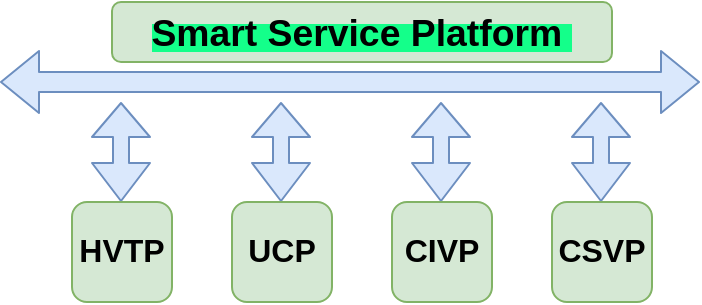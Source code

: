 <mxfile version="14.2.9" type="github">
  <diagram id="RkJOZgk53DZ264z--OiG" name="Page-1">
    <mxGraphModel dx="440" dy="759" grid="1" gridSize="10" guides="1" tooltips="1" connect="1" arrows="1" fold="1" page="1" pageScale="1" pageWidth="827" pageHeight="1169" math="0" shadow="0">
      <root>
        <mxCell id="0" />
        <mxCell id="1" parent="0" />
        <mxCell id="inAP4TutDVdxz7S3iGmM-1" value="" style="shape=flexArrow;endArrow=classic;startArrow=classic;html=1;fillColor=#dae8fc;strokeColor=#6c8ebf;" edge="1" parent="1">
          <mxGeometry width="50" height="50" relative="1" as="geometry">
            <mxPoint x="64" y="360" as="sourcePoint" />
            <mxPoint x="414" y="360" as="targetPoint" />
          </mxGeometry>
        </mxCell>
        <mxCell id="inAP4TutDVdxz7S3iGmM-4" value="&lt;span style=&quot;background-color: rgb(20 , 255 , 138)&quot;&gt;&lt;span lang=&quot;EN-US&quot; class=&quot;TextRun SCXW252697036 BCX7&quot; style=&quot;margin: 0px ; padding: 0px ; text-align: justify ; font-size: 14pt ; line-height: 31.296px ; font-family: &amp;#34;calibri&amp;#34; , &amp;#34;calibri_embeddedfont&amp;#34; , &amp;#34;calibri_msfontservice&amp;#34; , sans-serif ; font-weight: bold&quot;&gt;&lt;span class=&quot;NormalTextRun SCXW252697036 BCX7&quot; style=&quot;margin: 0px ; padding: 0px&quot;&gt;Smart Service&amp;nbsp;&lt;/span&gt;&lt;/span&gt;&lt;span lang=&quot;EN-US&quot; class=&quot;TextRun SCXW252697036 BCX7&quot; style=&quot;margin: 0px ; padding: 0px ; text-align: justify ; font-size: 14pt ; line-height: 31.296px ; font-family: &amp;#34;calibri&amp;#34; , &amp;#34;calibri_embeddedfont&amp;#34; , &amp;#34;calibri_msfontservice&amp;#34; , sans-serif ; font-weight: bold&quot;&gt;&lt;span class=&quot;NormalTextRun SCXW252697036 BCX7&quot; style=&quot;margin: 0px ; padding: 0px&quot;&gt;P&lt;/span&gt;&lt;/span&gt;&lt;span lang=&quot;EN-US&quot; class=&quot;TextRun SCXW252697036 BCX7&quot; style=&quot;margin: 0px ; padding: 0px ; text-align: justify ; font-size: 14pt ; line-height: 31.296px ; font-family: &amp;#34;calibri&amp;#34; , &amp;#34;calibri_embeddedfont&amp;#34; , &amp;#34;calibri_msfontservice&amp;#34; , sans-serif ; font-weight: bold&quot;&gt;&lt;span class=&quot;NormalTextRun SCXW252697036 BCX7&quot; style=&quot;margin: 0px ; padding: 0px&quot;&gt;latform&lt;/span&gt;&lt;/span&gt;&lt;span class=&quot;EOP SCXW252697036 BCX7&quot; style=&quot;margin: 0px ; padding: 0px ; text-align: justify ; font-size: 14pt ; line-height: 31.296px ; font-family: &amp;#34;calibri&amp;#34; , &amp;#34;calibri_embeddedfont&amp;#34; , &amp;#34;calibri_msfontservice&amp;#34; , sans-serif&quot;&gt;&amp;nbsp;&lt;/span&gt;&lt;/span&gt;" style="rounded=1;whiteSpace=wrap;html=1;fillColor=#d5e8d4;strokeColor=#82b366;" vertex="1" parent="1">
          <mxGeometry x="120" y="320" width="250" height="30" as="geometry" />
        </mxCell>
        <mxCell id="inAP4TutDVdxz7S3iGmM-5" value="" style="shape=flexArrow;endArrow=classic;startArrow=classic;html=1;width=8;endSize=5.33;fillColor=#dae8fc;strokeColor=#6c8ebf;" edge="1" parent="1">
          <mxGeometry width="50" height="50" relative="1" as="geometry">
            <mxPoint x="124.5" y="420" as="sourcePoint" />
            <mxPoint x="124.5" y="370" as="targetPoint" />
          </mxGeometry>
        </mxCell>
        <mxCell id="inAP4TutDVdxz7S3iGmM-6" value="" style="shape=flexArrow;endArrow=classic;startArrow=classic;html=1;width=8;endSize=5.33;fillColor=#dae8fc;strokeColor=#6c8ebf;" edge="1" parent="1">
          <mxGeometry width="50" height="50" relative="1" as="geometry">
            <mxPoint x="204.5" y="420" as="sourcePoint" />
            <mxPoint x="204.5" y="370" as="targetPoint" />
          </mxGeometry>
        </mxCell>
        <mxCell id="inAP4TutDVdxz7S3iGmM-7" value="" style="shape=flexArrow;endArrow=classic;startArrow=classic;html=1;width=8;endSize=5.33;fillColor=#dae8fc;strokeColor=#6c8ebf;" edge="1" parent="1">
          <mxGeometry width="50" height="50" relative="1" as="geometry">
            <mxPoint x="284.5" y="420" as="sourcePoint" />
            <mxPoint x="284.5" y="370" as="targetPoint" />
          </mxGeometry>
        </mxCell>
        <mxCell id="inAP4TutDVdxz7S3iGmM-8" value="" style="shape=flexArrow;endArrow=classic;startArrow=classic;html=1;width=8;endSize=5.33;fillColor=#dae8fc;strokeColor=#6c8ebf;" edge="1" parent="1">
          <mxGeometry width="50" height="50" relative="1" as="geometry">
            <mxPoint x="364.5" y="420" as="sourcePoint" />
            <mxPoint x="364.5" y="370" as="targetPoint" />
          </mxGeometry>
        </mxCell>
        <mxCell id="inAP4TutDVdxz7S3iGmM-10" value="&lt;span lang=&quot;EN-US&quot; class=&quot;TextRun  BCX7 SCXW199730047&quot; style=&quot;animation: 0s ease 0s 1 normal none running none ; background: none 0% 0% / auto repeat scroll padding-box border-box rgba(0 , 0 , 0 , 0) ; border: 0px none rgb(0 , 0 , 0) ; border-radius: 0px ; border-collapse: separate ; box-shadow: none ; box-sizing: content-box ; caption-side: top ; clear: none ; clip: auto ; content: normal ; cursor: text ; direction: ltr ; display: inline ; empty-cells: show ; float: none ; font-family: &amp;#34;wordvisi_msfontservice&amp;#34; , &amp;#34;calibri&amp;#34; , &amp;#34;calibri_embeddedfont&amp;#34; , &amp;#34;calibri_msfontservice&amp;#34; , sans-serif ; font-size: 16px ; font-weight: 700 ; height: auto ; line-height: 26.979px ; list-style: outside none disc ; margin: 0px ; max-height: none ; max-width: none ; min-height: 0px ; min-width: 0px ; opacity: 1 ; outline: rgb(0 , 0 , 0) none 0px ; overflow-wrap: break-word ; overflow: visible ; padding: 0px ; position: static ; resize: none ; speak: normal ; table-layout: auto ; text-align: justify ; text-shadow: none ; text-overflow: clip ; transition: all 0s ease 0s ; unicode-bidi: normal ; vertical-align: baseline ; visibility: visible ; width: auto ; word-break: normal ; z-index: auto ; zoom: 1 ; appearance: none ; backface-visibility: visible ; border-spacing: 0px ; perspective: none ; perspective-origin: 0px 0px ; transform: none ; transform-origin: 0px 0px ; transform-style: flat&quot;&gt;&lt;span class=&quot;NormalTextRun  BCX7 SCXW199730047&quot;&gt;HVTP&lt;/span&gt;&lt;/span&gt;" style="rounded=1;whiteSpace=wrap;html=1;fillColor=#d5e8d4;strokeColor=#82b366;" vertex="1" parent="1">
          <mxGeometry x="100" y="420" width="50" height="50" as="geometry" />
        </mxCell>
        <mxCell id="inAP4TutDVdxz7S3iGmM-12" value="&lt;span lang=&quot;EN-US&quot; class=&quot;TextRun  BCX7 SCXW17431959&quot; style=&quot;animation: 0s ease 0s 1 normal none running none ; background: none 0% 0% / auto repeat scroll padding-box border-box rgba(0 , 0 , 0 , 0) ; border: 0px none rgb(0 , 0 , 0) ; border-radius: 0px ; border-collapse: separate ; box-shadow: none ; box-sizing: content-box ; caption-side: top ; clear: none ; clip: auto ; content: normal ; cursor: text ; direction: ltr ; display: inline ; empty-cells: show ; float: none ; font-family: &amp;#34;wordvisi_msfontservice&amp;#34; , &amp;#34;calibri&amp;#34; , &amp;#34;calibri_embeddedfont&amp;#34; , &amp;#34;calibri_msfontservice&amp;#34; , sans-serif ; font-size: 16px ; font-weight: 700 ; height: auto ; line-height: 26.979px ; list-style: outside none disc ; margin: 0px ; max-height: none ; max-width: none ; min-height: 0px ; min-width: 0px ; opacity: 1 ; outline: rgb(0 , 0 , 0) none 0px ; overflow-wrap: break-word ; overflow: visible ; padding: 0px ; position: static ; resize: none ; speak: normal ; table-layout: auto ; text-align: justify ; text-shadow: none ; text-overflow: clip ; transition: all 0s ease 0s ; unicode-bidi: normal ; vertical-align: baseline ; visibility: visible ; width: auto ; word-break: normal ; z-index: auto ; zoom: 1 ; appearance: none ; backface-visibility: visible ; border-spacing: 0px ; perspective: none ; perspective-origin: 0px 0px ; transform: none ; transform-origin: 0px 0px ; transform-style: flat&quot;&gt;&lt;span class=&quot;NormalTextRun  BCX7 SCXW17431959&quot;&gt;UCP&lt;/span&gt;&lt;/span&gt;" style="rounded=1;whiteSpace=wrap;html=1;fillColor=#d5e8d4;strokeColor=#82b366;" vertex="1" parent="1">
          <mxGeometry x="180" y="420" width="50" height="50" as="geometry" />
        </mxCell>
        <mxCell id="inAP4TutDVdxz7S3iGmM-13" value="&lt;span lang=&quot;EN-US&quot; class=&quot;TextRun  BCX7 SCXW215768400&quot; style=&quot;animation: 0s ease 0s 1 normal none running none ; background: none 0% 0% / auto repeat scroll padding-box border-box rgba(0 , 0 , 0 , 0) ; border: 0px none rgb(0 , 0 , 0) ; border-radius: 0px ; border-collapse: separate ; box-shadow: none ; box-sizing: content-box ; caption-side: top ; clear: none ; clip: auto ; content: normal ; cursor: text ; direction: ltr ; display: inline ; empty-cells: show ; float: none ; font-family: &amp;#34;wordvisi_msfontservice&amp;#34; , &amp;#34;calibri&amp;#34; , &amp;#34;calibri_embeddedfont&amp;#34; , &amp;#34;calibri_msfontservice&amp;#34; , sans-serif ; font-size: 16px ; font-weight: 700 ; height: auto ; line-height: 26.979px ; list-style: outside none disc ; margin: 0px ; max-height: none ; max-width: none ; min-height: 0px ; min-width: 0px ; opacity: 1 ; outline: rgb(0 , 0 , 0) none 0px ; overflow-wrap: break-word ; overflow: visible ; padding: 0px ; position: static ; resize: none ; speak: normal ; table-layout: auto ; text-align: justify ; text-shadow: none ; text-overflow: clip ; transition: all 0s ease 0s ; unicode-bidi: normal ; vertical-align: baseline ; visibility: visible ; width: auto ; word-break: normal ; z-index: auto ; zoom: 1 ; appearance: none ; backface-visibility: visible ; border-spacing: 0px ; perspective: none ; perspective-origin: 0px 0px ; transform: none ; transform-origin: 0px 0px ; transform-style: flat&quot;&gt;&lt;span class=&quot;NormalTextRun  BCX7 SCXW215768400&quot;&gt;CIVP&lt;/span&gt;&lt;/span&gt;" style="rounded=1;whiteSpace=wrap;html=1;fillColor=#d5e8d4;strokeColor=#82b366;" vertex="1" parent="1">
          <mxGeometry x="260" y="420" width="50" height="50" as="geometry" />
        </mxCell>
        <mxCell id="inAP4TutDVdxz7S3iGmM-14" value="&lt;span lang=&quot;EN-US&quot; class=&quot;TextRun  BCX7 SCXW157830373&quot; style=&quot;animation: 0s ease 0s 1 normal none running none ; background: none 0% 0% / auto repeat scroll padding-box border-box rgba(0 , 0 , 0 , 0) ; border: 0px none rgb(0 , 0 , 0) ; border-radius: 0px ; border-collapse: separate ; box-shadow: none ; box-sizing: content-box ; caption-side: top ; clear: none ; clip: auto ; content: normal ; cursor: text ; direction: ltr ; display: inline ; empty-cells: show ; float: none ; font-family: &amp;#34;wordvisi_msfontservice&amp;#34; , &amp;#34;calibri&amp;#34; , &amp;#34;calibri_embeddedfont&amp;#34; , &amp;#34;calibri_msfontservice&amp;#34; , sans-serif ; font-size: 16px ; font-weight: 700 ; height: auto ; line-height: 26.979px ; list-style: outside none disc ; margin: 0px ; max-height: none ; max-width: none ; min-height: 0px ; min-width: 0px ; opacity: 1 ; outline: rgb(0 , 0 , 0) none 0px ; overflow-wrap: break-word ; overflow: visible ; padding: 0px ; position: static ; resize: none ; speak: normal ; table-layout: auto ; text-align: justify ; text-shadow: none ; text-overflow: clip ; transition: all 0s ease 0s ; unicode-bidi: normal ; vertical-align: baseline ; visibility: visible ; width: auto ; word-break: normal ; z-index: auto ; zoom: 1 ; appearance: none ; backface-visibility: visible ; border-spacing: 0px ; perspective: none ; perspective-origin: 0px 0px ; transform: none ; transform-origin: 0px 0px ; transform-style: flat&quot;&gt;&lt;span class=&quot;NormalTextRun  BCX7 SCXW157830373&quot;&gt;CSVP&lt;/span&gt;&lt;/span&gt;" style="rounded=1;whiteSpace=wrap;html=1;fillColor=#d5e8d4;strokeColor=#82b366;" vertex="1" parent="1">
          <mxGeometry x="340" y="420" width="50" height="50" as="geometry" />
        </mxCell>
      </root>
    </mxGraphModel>
  </diagram>
</mxfile>
